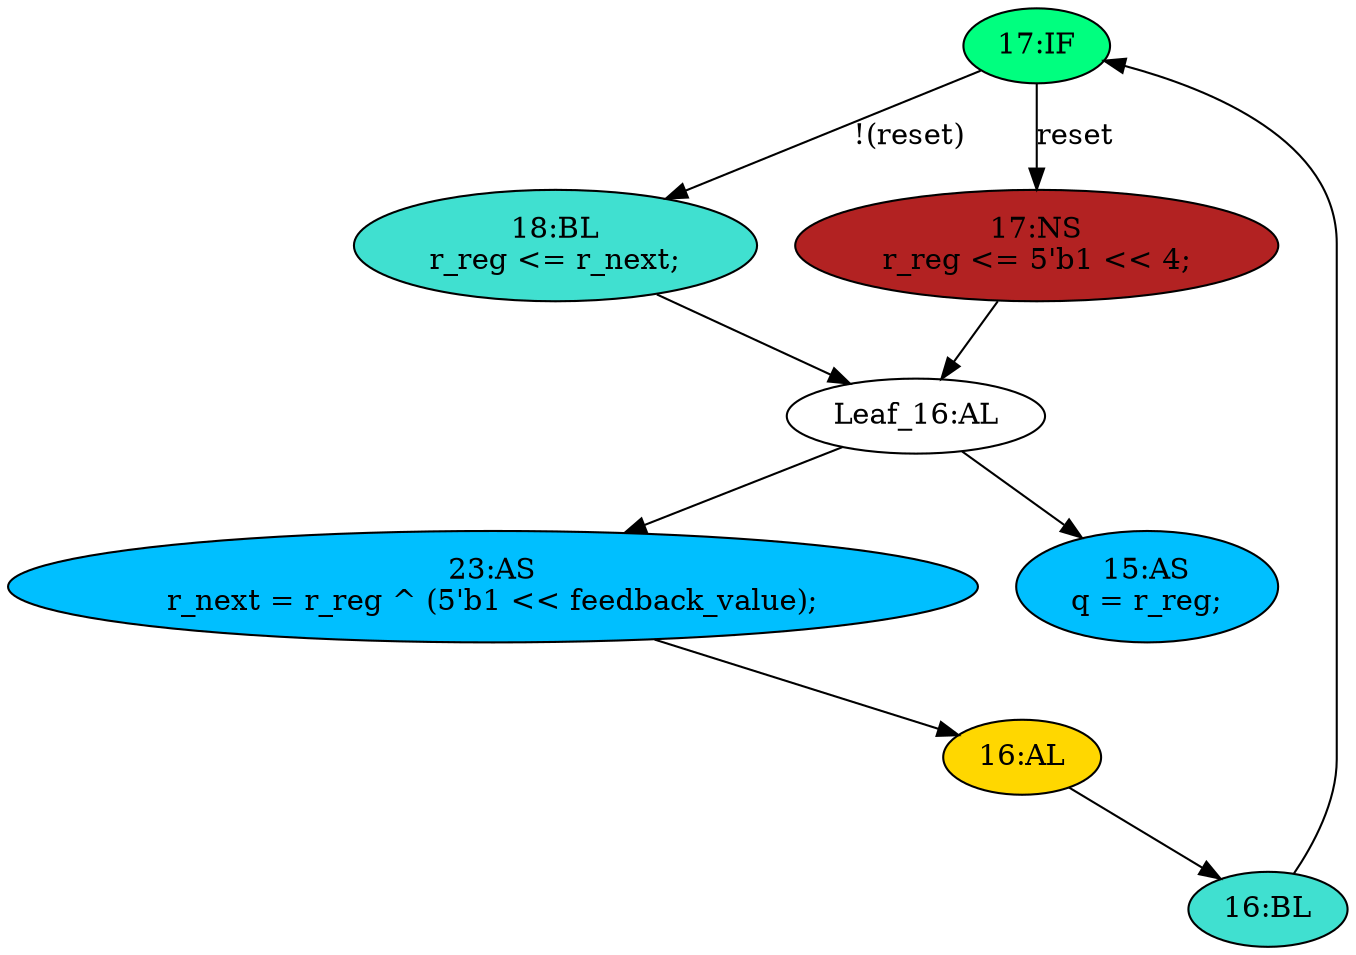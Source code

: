 strict digraph "compose( ,  )" {
	node [label="\N"];
	"17:IF"	[ast="<pyverilog.vparser.ast.IfStatement object at 0x7f818708ebd0>",
		fillcolor=springgreen,
		label="17:IF",
		statements="[]",
		style=filled,
		typ=IfStatement];
	"18:BL"	[ast="<pyverilog.vparser.ast.Block object at 0x7f81870f1150>",
		fillcolor=turquoise,
		label="18:BL
r_reg <= r_next;",
		statements="[<pyverilog.vparser.ast.NonblockingSubstitution object at 0x7f81870f1050>]",
		style=filled,
		typ=Block];
	"17:IF" -> "18:BL"	[cond="['reset']",
		label="!(reset)",
		lineno=17];
	"17:NS"	[ast="<pyverilog.vparser.ast.NonblockingSubstitution object at 0x7f818708e4d0>",
		fillcolor=firebrick,
		label="17:NS
r_reg <= 5'b1 << 4;",
		statements="[<pyverilog.vparser.ast.NonblockingSubstitution object at 0x7f818708e4d0>]",
		style=filled,
		typ=NonblockingSubstitution];
	"17:IF" -> "17:NS"	[cond="['reset']",
		label=reset,
		lineno=17];
	"Leaf_16:AL"	[def_var="['r_reg']",
		label="Leaf_16:AL"];
	"23:AS"	[ast="<pyverilog.vparser.ast.Assign object at 0x7f81870fdd10>",
		def_var="['r_next']",
		fillcolor=deepskyblue,
		label="23:AS
r_next = r_reg ^ (5'b1 << feedback_value);",
		statements="[]",
		style=filled,
		typ=Assign,
		use_var="['r_reg', 'feedback_value']"];
	"Leaf_16:AL" -> "23:AS";
	"15:AS"	[ast="<pyverilog.vparser.ast.Assign object at 0x7f8187096750>",
		def_var="['q']",
		fillcolor=deepskyblue,
		label="15:AS
q = r_reg;",
		statements="[]",
		style=filled,
		typ=Assign,
		use_var="['r_reg']"];
	"Leaf_16:AL" -> "15:AS";
	"16:AL"	[ast="<pyverilog.vparser.ast.Always object at 0x7f81870e3610>",
		clk_sens=True,
		fillcolor=gold,
		label="16:AL",
		sens="['clk', 'reset']",
		statements="[]",
		style=filled,
		typ=Always,
		use_var="['reset', 'r_next']"];
	"23:AS" -> "16:AL";
	"18:BL" -> "Leaf_16:AL"	[cond="[]",
		lineno=None];
	"17:NS" -> "Leaf_16:AL"	[cond="[]",
		lineno=None];
	"16:BL"	[ast="<pyverilog.vparser.ast.Block object at 0x7f81870e3890>",
		fillcolor=turquoise,
		label="16:BL",
		statements="[]",
		style=filled,
		typ=Block];
	"16:AL" -> "16:BL"	[cond="[]",
		lineno=None];
	"16:BL" -> "17:IF"	[cond="[]",
		lineno=None];
}
